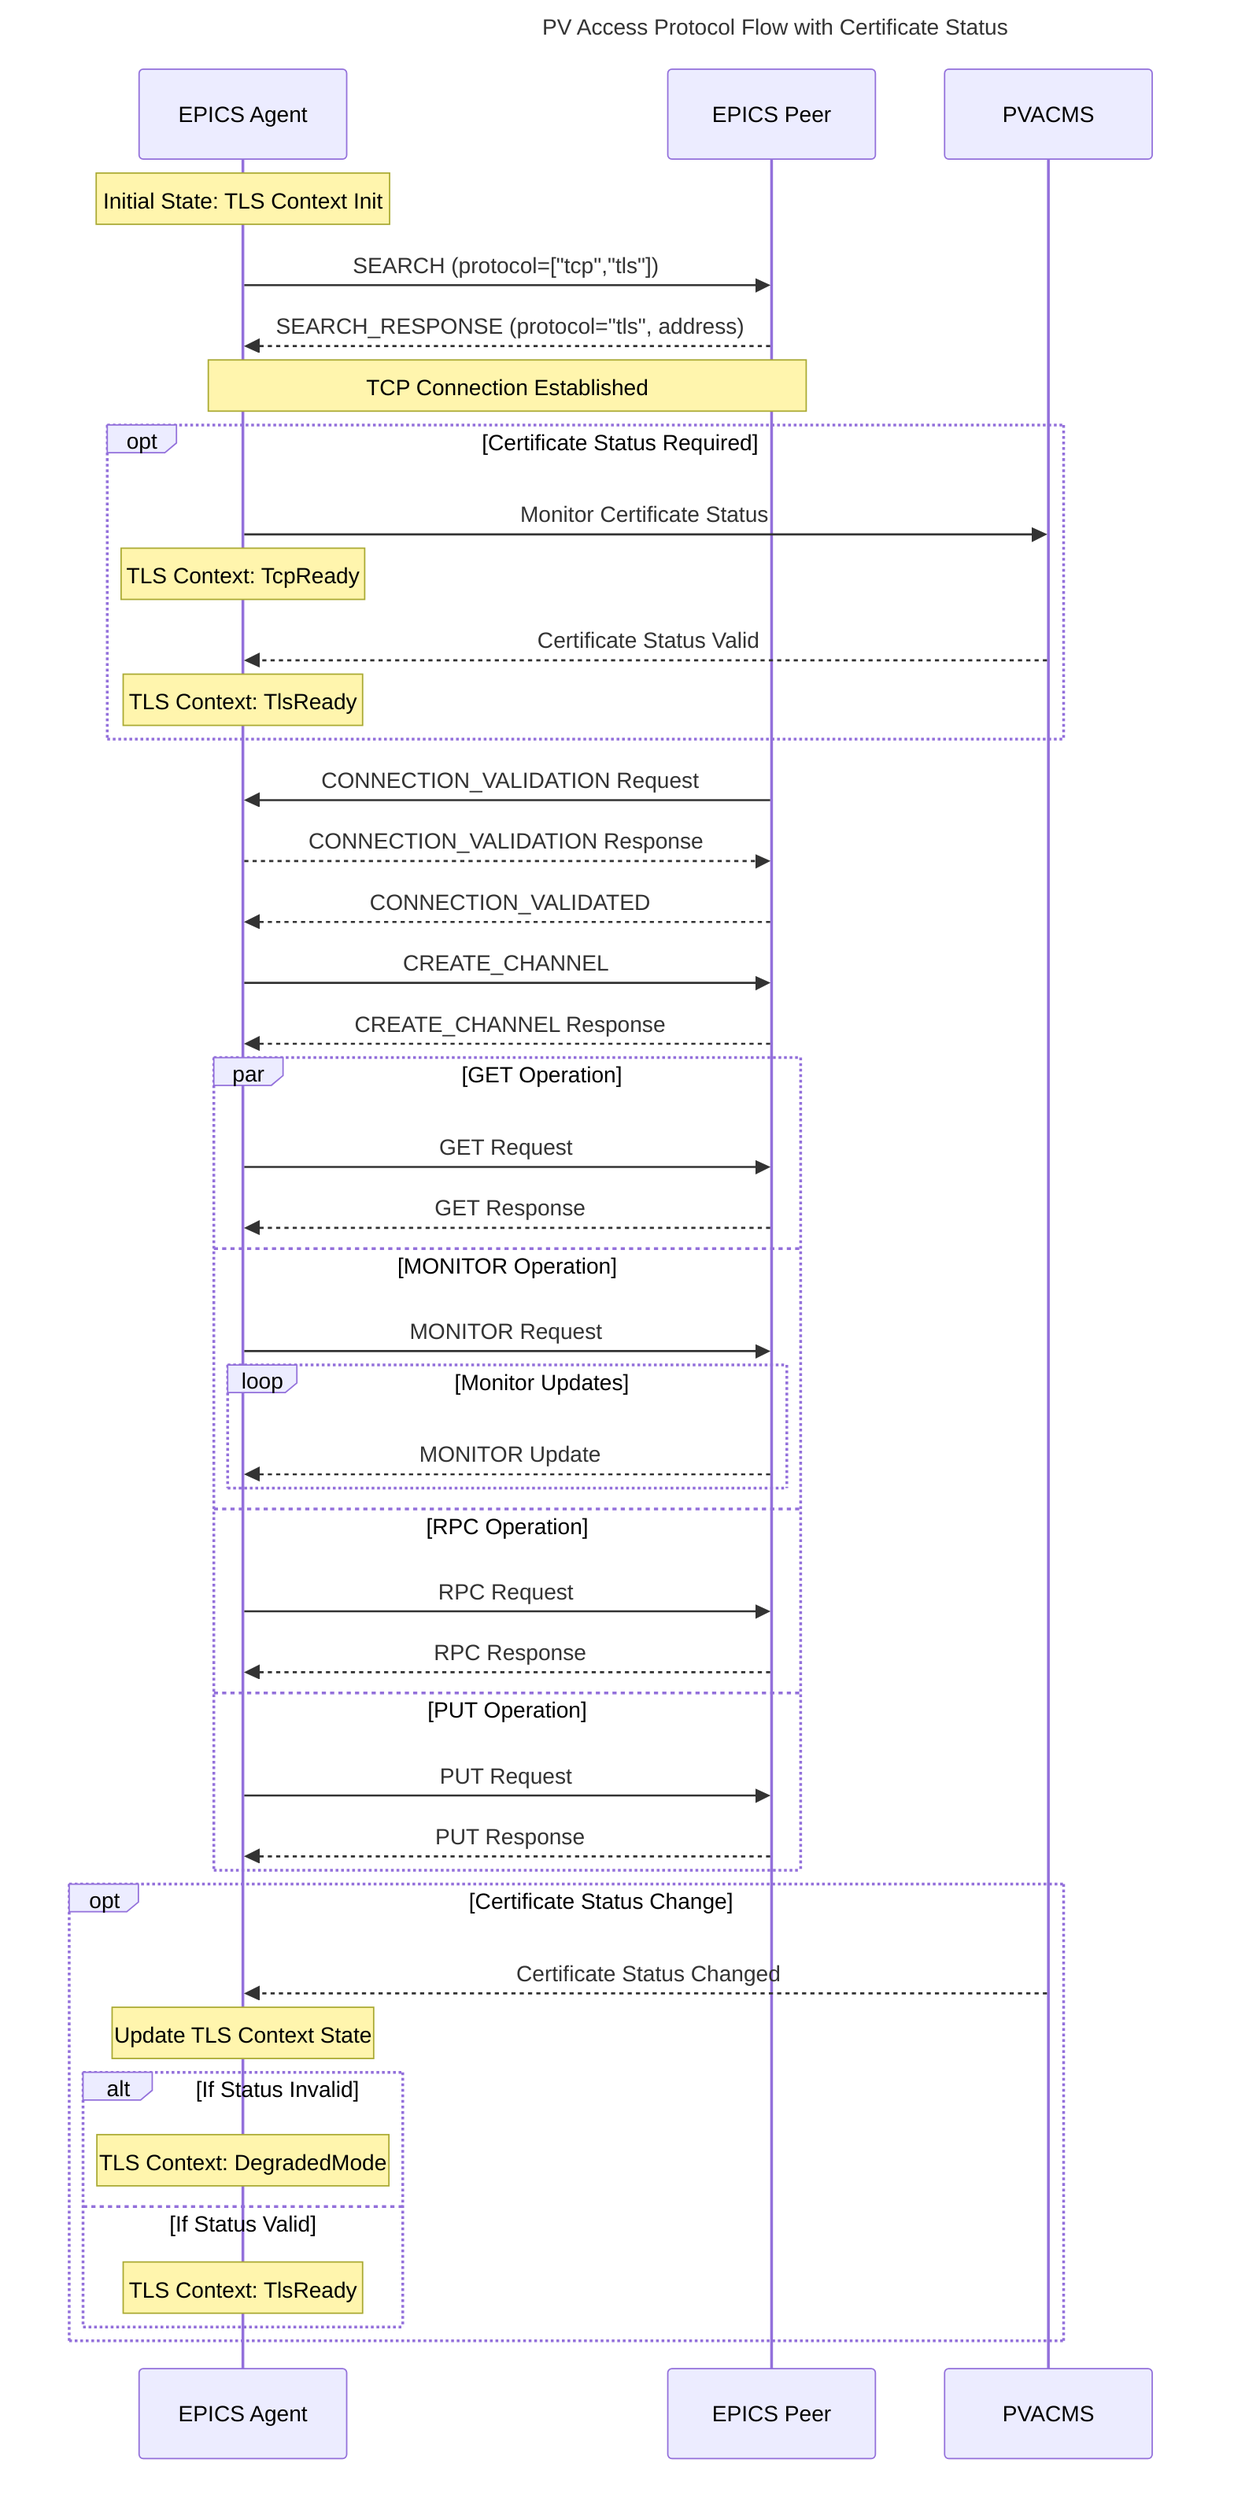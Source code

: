 sequenceDiagram
    title PV Access Protocol Flow with Certificate Status

    participant Agent as EPICS Agent
    participant Peer as EPICS Peer
    participant PVACMS as PVACMS

    Note over Agent: Initial State: TLS Context Init

    %% Channel Search Phase
    Agent->>Peer: SEARCH (protocol=["tcp","tls"])
    Peer-->>Agent: SEARCH_RESPONSE (protocol="tls", address)
    Note over Agent,Peer: TCP Connection Established

    %% Certificate Status Check (if required)
    opt Certificate Status Required
        Agent->>PVACMS: Monitor Certificate Status
        Note over Agent: TLS Context: TcpReady
        PVACMS-->>Agent: Certificate Status Valid
        Note over Agent: TLS Context: TlsReady
    end

    %% Connection Validation
    Peer->>Agent: CONNECTION_VALIDATION Request
    Agent-->>Peer: CONNECTION_VALIDATION Response
    Peer-->>Agent: CONNECTION_VALIDATED

    %% Channel Creation
    Agent->>Peer: CREATE_CHANNEL
    Peer-->>Agent: CREATE_CHANNEL Response

    %% Operations (showing all possible interactions)
    par GET Operation
        Agent->>Peer: GET Request
        Peer-->>Agent: GET Response
    and MONITOR Operation
        Agent->>Peer: MONITOR Request
        loop Monitor Updates
            Peer-->>Agent: MONITOR Update
        end
    and RPC Operation
        Agent->>Peer: RPC Request
        Peer-->>Agent: RPC Response
    and PUT Operation
        Agent->>Peer: PUT Request
        Peer-->>Agent: PUT Response
    end

    %% Certificate Status Change Handling
    opt Certificate Status Change
        PVACMS-->>Agent: Certificate Status Changed
        Note over Agent: Update TLS Context State
        alt If Status Invalid
            Note over Agent: TLS Context: DegradedMode
        else If Status Valid
            Note over Agent: TLS Context: TlsReady
        end
    end